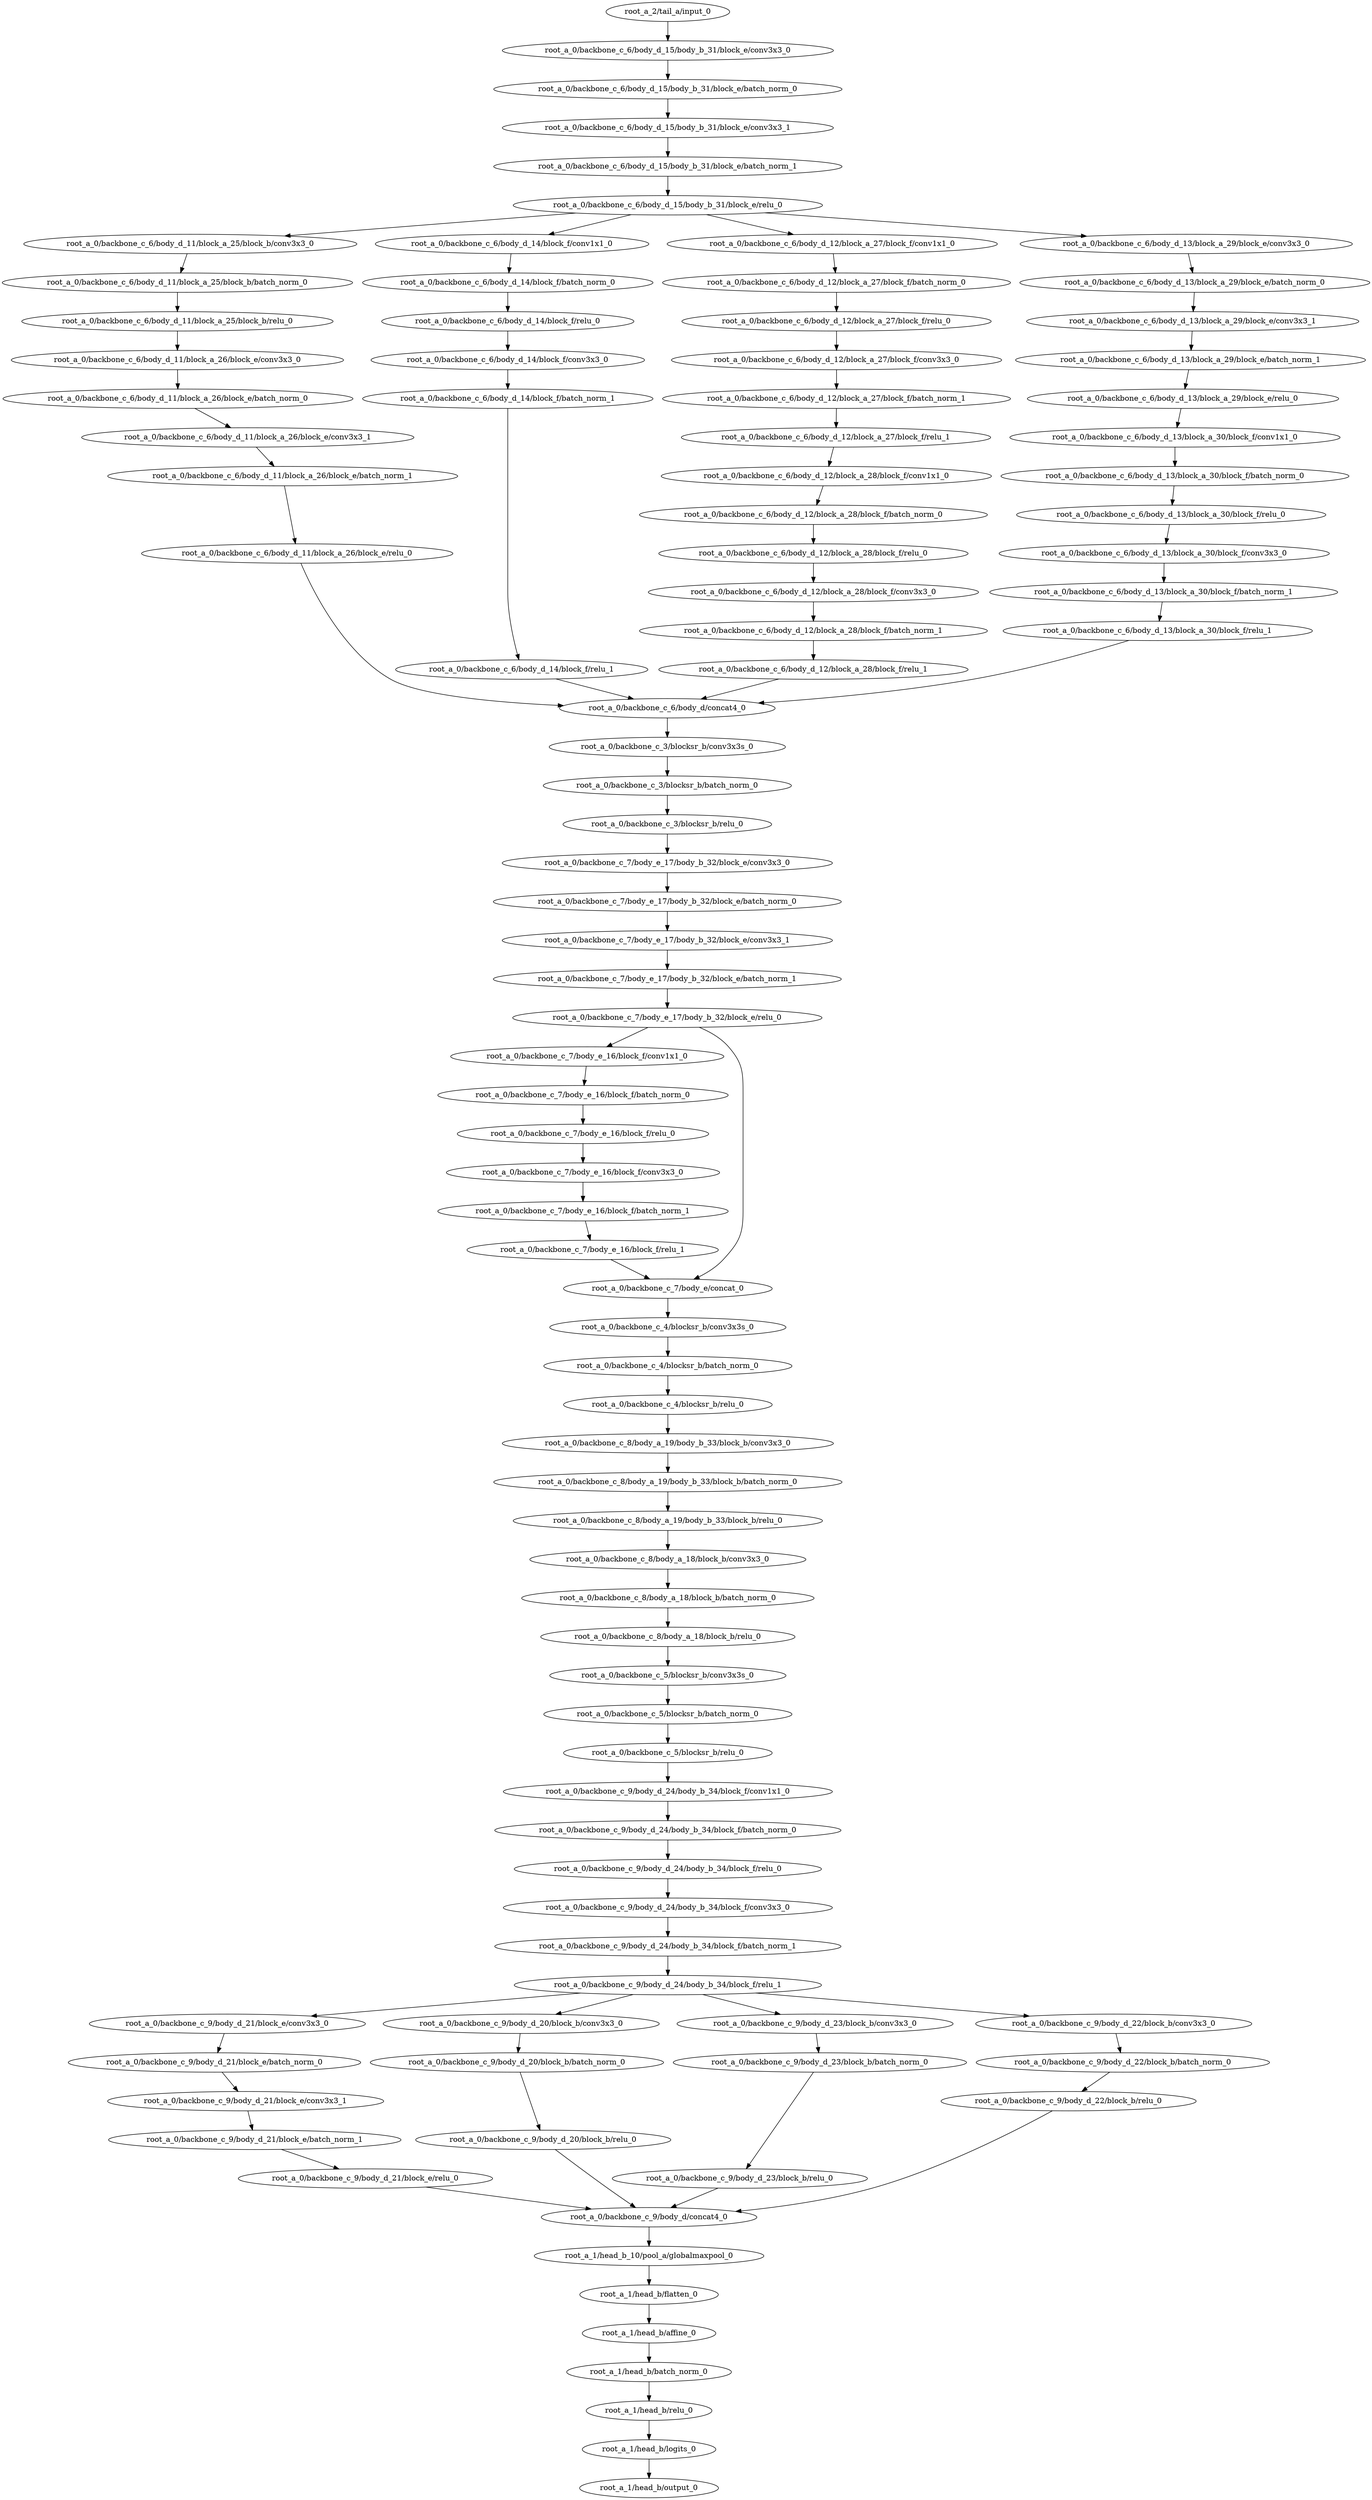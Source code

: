 digraph root_a {
	"root_a_2/tail_a/input_0"
	"root_a_0/backbone_c_6/body_d_15/body_b_31/block_e/conv3x3_0"
	"root_a_0/backbone_c_6/body_d_15/body_b_31/block_e/batch_norm_0"
	"root_a_0/backbone_c_6/body_d_15/body_b_31/block_e/conv3x3_1"
	"root_a_0/backbone_c_6/body_d_15/body_b_31/block_e/batch_norm_1"
	"root_a_0/backbone_c_6/body_d_15/body_b_31/block_e/relu_0"
	"root_a_0/backbone_c_6/body_d_11/block_a_25/block_b/conv3x3_0"
	"root_a_0/backbone_c_6/body_d_11/block_a_25/block_b/batch_norm_0"
	"root_a_0/backbone_c_6/body_d_11/block_a_25/block_b/relu_0"
	"root_a_0/backbone_c_6/body_d_11/block_a_26/block_e/conv3x3_0"
	"root_a_0/backbone_c_6/body_d_11/block_a_26/block_e/batch_norm_0"
	"root_a_0/backbone_c_6/body_d_11/block_a_26/block_e/conv3x3_1"
	"root_a_0/backbone_c_6/body_d_11/block_a_26/block_e/batch_norm_1"
	"root_a_0/backbone_c_6/body_d_11/block_a_26/block_e/relu_0"
	"root_a_0/backbone_c_6/body_d_14/block_f/conv1x1_0"
	"root_a_0/backbone_c_6/body_d_14/block_f/batch_norm_0"
	"root_a_0/backbone_c_6/body_d_14/block_f/relu_0"
	"root_a_0/backbone_c_6/body_d_14/block_f/conv3x3_0"
	"root_a_0/backbone_c_6/body_d_14/block_f/batch_norm_1"
	"root_a_0/backbone_c_6/body_d_14/block_f/relu_1"
	"root_a_0/backbone_c_6/body_d_12/block_a_27/block_f/conv1x1_0"
	"root_a_0/backbone_c_6/body_d_12/block_a_27/block_f/batch_norm_0"
	"root_a_0/backbone_c_6/body_d_12/block_a_27/block_f/relu_0"
	"root_a_0/backbone_c_6/body_d_12/block_a_27/block_f/conv3x3_0"
	"root_a_0/backbone_c_6/body_d_12/block_a_27/block_f/batch_norm_1"
	"root_a_0/backbone_c_6/body_d_12/block_a_27/block_f/relu_1"
	"root_a_0/backbone_c_6/body_d_12/block_a_28/block_f/conv1x1_0"
	"root_a_0/backbone_c_6/body_d_12/block_a_28/block_f/batch_norm_0"
	"root_a_0/backbone_c_6/body_d_12/block_a_28/block_f/relu_0"
	"root_a_0/backbone_c_6/body_d_12/block_a_28/block_f/conv3x3_0"
	"root_a_0/backbone_c_6/body_d_12/block_a_28/block_f/batch_norm_1"
	"root_a_0/backbone_c_6/body_d_12/block_a_28/block_f/relu_1"
	"root_a_0/backbone_c_6/body_d_13/block_a_29/block_e/conv3x3_0"
	"root_a_0/backbone_c_6/body_d_13/block_a_29/block_e/batch_norm_0"
	"root_a_0/backbone_c_6/body_d_13/block_a_29/block_e/conv3x3_1"
	"root_a_0/backbone_c_6/body_d_13/block_a_29/block_e/batch_norm_1"
	"root_a_0/backbone_c_6/body_d_13/block_a_29/block_e/relu_0"
	"root_a_0/backbone_c_6/body_d_13/block_a_30/block_f/conv1x1_0"
	"root_a_0/backbone_c_6/body_d_13/block_a_30/block_f/batch_norm_0"
	"root_a_0/backbone_c_6/body_d_13/block_a_30/block_f/relu_0"
	"root_a_0/backbone_c_6/body_d_13/block_a_30/block_f/conv3x3_0"
	"root_a_0/backbone_c_6/body_d_13/block_a_30/block_f/batch_norm_1"
	"root_a_0/backbone_c_6/body_d_13/block_a_30/block_f/relu_1"
	"root_a_0/backbone_c_6/body_d/concat4_0"
	"root_a_0/backbone_c_3/blocksr_b/conv3x3s_0"
	"root_a_0/backbone_c_3/blocksr_b/batch_norm_0"
	"root_a_0/backbone_c_3/blocksr_b/relu_0"
	"root_a_0/backbone_c_7/body_e_17/body_b_32/block_e/conv3x3_0"
	"root_a_0/backbone_c_7/body_e_17/body_b_32/block_e/batch_norm_0"
	"root_a_0/backbone_c_7/body_e_17/body_b_32/block_e/conv3x3_1"
	"root_a_0/backbone_c_7/body_e_17/body_b_32/block_e/batch_norm_1"
	"root_a_0/backbone_c_7/body_e_17/body_b_32/block_e/relu_0"
	"root_a_0/backbone_c_7/body_e_16/block_f/conv1x1_0"
	"root_a_0/backbone_c_7/body_e_16/block_f/batch_norm_0"
	"root_a_0/backbone_c_7/body_e_16/block_f/relu_0"
	"root_a_0/backbone_c_7/body_e_16/block_f/conv3x3_0"
	"root_a_0/backbone_c_7/body_e_16/block_f/batch_norm_1"
	"root_a_0/backbone_c_7/body_e_16/block_f/relu_1"
	"root_a_0/backbone_c_7/body_e/concat_0"
	"root_a_0/backbone_c_4/blocksr_b/conv3x3s_0"
	"root_a_0/backbone_c_4/blocksr_b/batch_norm_0"
	"root_a_0/backbone_c_4/blocksr_b/relu_0"
	"root_a_0/backbone_c_8/body_a_19/body_b_33/block_b/conv3x3_0"
	"root_a_0/backbone_c_8/body_a_19/body_b_33/block_b/batch_norm_0"
	"root_a_0/backbone_c_8/body_a_19/body_b_33/block_b/relu_0"
	"root_a_0/backbone_c_8/body_a_18/block_b/conv3x3_0"
	"root_a_0/backbone_c_8/body_a_18/block_b/batch_norm_0"
	"root_a_0/backbone_c_8/body_a_18/block_b/relu_0"
	"root_a_0/backbone_c_5/blocksr_b/conv3x3s_0"
	"root_a_0/backbone_c_5/blocksr_b/batch_norm_0"
	"root_a_0/backbone_c_5/blocksr_b/relu_0"
	"root_a_0/backbone_c_9/body_d_24/body_b_34/block_f/conv1x1_0"
	"root_a_0/backbone_c_9/body_d_24/body_b_34/block_f/batch_norm_0"
	"root_a_0/backbone_c_9/body_d_24/body_b_34/block_f/relu_0"
	"root_a_0/backbone_c_9/body_d_24/body_b_34/block_f/conv3x3_0"
	"root_a_0/backbone_c_9/body_d_24/body_b_34/block_f/batch_norm_1"
	"root_a_0/backbone_c_9/body_d_24/body_b_34/block_f/relu_1"
	"root_a_0/backbone_c_9/body_d_21/block_e/conv3x3_0"
	"root_a_0/backbone_c_9/body_d_21/block_e/batch_norm_0"
	"root_a_0/backbone_c_9/body_d_21/block_e/conv3x3_1"
	"root_a_0/backbone_c_9/body_d_21/block_e/batch_norm_1"
	"root_a_0/backbone_c_9/body_d_21/block_e/relu_0"
	"root_a_0/backbone_c_9/body_d_20/block_b/conv3x3_0"
	"root_a_0/backbone_c_9/body_d_20/block_b/batch_norm_0"
	"root_a_0/backbone_c_9/body_d_20/block_b/relu_0"
	"root_a_0/backbone_c_9/body_d_23/block_b/conv3x3_0"
	"root_a_0/backbone_c_9/body_d_23/block_b/batch_norm_0"
	"root_a_0/backbone_c_9/body_d_23/block_b/relu_0"
	"root_a_0/backbone_c_9/body_d_22/block_b/conv3x3_0"
	"root_a_0/backbone_c_9/body_d_22/block_b/batch_norm_0"
	"root_a_0/backbone_c_9/body_d_22/block_b/relu_0"
	"root_a_0/backbone_c_9/body_d/concat4_0"
	"root_a_1/head_b_10/pool_a/globalmaxpool_0"
	"root_a_1/head_b/flatten_0"
	"root_a_1/head_b/affine_0"
	"root_a_1/head_b/batch_norm_0"
	"root_a_1/head_b/relu_0"
	"root_a_1/head_b/logits_0"
	"root_a_1/head_b/output_0"

	"root_a_2/tail_a/input_0" -> "root_a_0/backbone_c_6/body_d_15/body_b_31/block_e/conv3x3_0"
	"root_a_0/backbone_c_6/body_d_15/body_b_31/block_e/conv3x3_0" -> "root_a_0/backbone_c_6/body_d_15/body_b_31/block_e/batch_norm_0"
	"root_a_0/backbone_c_6/body_d_15/body_b_31/block_e/batch_norm_0" -> "root_a_0/backbone_c_6/body_d_15/body_b_31/block_e/conv3x3_1"
	"root_a_0/backbone_c_6/body_d_15/body_b_31/block_e/conv3x3_1" -> "root_a_0/backbone_c_6/body_d_15/body_b_31/block_e/batch_norm_1"
	"root_a_0/backbone_c_6/body_d_15/body_b_31/block_e/batch_norm_1" -> "root_a_0/backbone_c_6/body_d_15/body_b_31/block_e/relu_0"
	"root_a_0/backbone_c_6/body_d_15/body_b_31/block_e/relu_0" -> "root_a_0/backbone_c_6/body_d_11/block_a_25/block_b/conv3x3_0"
	"root_a_0/backbone_c_6/body_d_11/block_a_25/block_b/conv3x3_0" -> "root_a_0/backbone_c_6/body_d_11/block_a_25/block_b/batch_norm_0"
	"root_a_0/backbone_c_6/body_d_11/block_a_25/block_b/batch_norm_0" -> "root_a_0/backbone_c_6/body_d_11/block_a_25/block_b/relu_0"
	"root_a_0/backbone_c_6/body_d_11/block_a_25/block_b/relu_0" -> "root_a_0/backbone_c_6/body_d_11/block_a_26/block_e/conv3x3_0"
	"root_a_0/backbone_c_6/body_d_11/block_a_26/block_e/conv3x3_0" -> "root_a_0/backbone_c_6/body_d_11/block_a_26/block_e/batch_norm_0"
	"root_a_0/backbone_c_6/body_d_11/block_a_26/block_e/batch_norm_0" -> "root_a_0/backbone_c_6/body_d_11/block_a_26/block_e/conv3x3_1"
	"root_a_0/backbone_c_6/body_d_11/block_a_26/block_e/conv3x3_1" -> "root_a_0/backbone_c_6/body_d_11/block_a_26/block_e/batch_norm_1"
	"root_a_0/backbone_c_6/body_d_11/block_a_26/block_e/batch_norm_1" -> "root_a_0/backbone_c_6/body_d_11/block_a_26/block_e/relu_0"
	"root_a_0/backbone_c_6/body_d_15/body_b_31/block_e/relu_0" -> "root_a_0/backbone_c_6/body_d_14/block_f/conv1x1_0"
	"root_a_0/backbone_c_6/body_d_14/block_f/conv1x1_0" -> "root_a_0/backbone_c_6/body_d_14/block_f/batch_norm_0"
	"root_a_0/backbone_c_6/body_d_14/block_f/batch_norm_0" -> "root_a_0/backbone_c_6/body_d_14/block_f/relu_0"
	"root_a_0/backbone_c_6/body_d_14/block_f/relu_0" -> "root_a_0/backbone_c_6/body_d_14/block_f/conv3x3_0"
	"root_a_0/backbone_c_6/body_d_14/block_f/conv3x3_0" -> "root_a_0/backbone_c_6/body_d_14/block_f/batch_norm_1"
	"root_a_0/backbone_c_6/body_d_14/block_f/batch_norm_1" -> "root_a_0/backbone_c_6/body_d_14/block_f/relu_1"
	"root_a_0/backbone_c_6/body_d_15/body_b_31/block_e/relu_0" -> "root_a_0/backbone_c_6/body_d_12/block_a_27/block_f/conv1x1_0"
	"root_a_0/backbone_c_6/body_d_12/block_a_27/block_f/conv1x1_0" -> "root_a_0/backbone_c_6/body_d_12/block_a_27/block_f/batch_norm_0"
	"root_a_0/backbone_c_6/body_d_12/block_a_27/block_f/batch_norm_0" -> "root_a_0/backbone_c_6/body_d_12/block_a_27/block_f/relu_0"
	"root_a_0/backbone_c_6/body_d_12/block_a_27/block_f/relu_0" -> "root_a_0/backbone_c_6/body_d_12/block_a_27/block_f/conv3x3_0"
	"root_a_0/backbone_c_6/body_d_12/block_a_27/block_f/conv3x3_0" -> "root_a_0/backbone_c_6/body_d_12/block_a_27/block_f/batch_norm_1"
	"root_a_0/backbone_c_6/body_d_12/block_a_27/block_f/batch_norm_1" -> "root_a_0/backbone_c_6/body_d_12/block_a_27/block_f/relu_1"
	"root_a_0/backbone_c_6/body_d_12/block_a_27/block_f/relu_1" -> "root_a_0/backbone_c_6/body_d_12/block_a_28/block_f/conv1x1_0"
	"root_a_0/backbone_c_6/body_d_12/block_a_28/block_f/conv1x1_0" -> "root_a_0/backbone_c_6/body_d_12/block_a_28/block_f/batch_norm_0"
	"root_a_0/backbone_c_6/body_d_12/block_a_28/block_f/batch_norm_0" -> "root_a_0/backbone_c_6/body_d_12/block_a_28/block_f/relu_0"
	"root_a_0/backbone_c_6/body_d_12/block_a_28/block_f/relu_0" -> "root_a_0/backbone_c_6/body_d_12/block_a_28/block_f/conv3x3_0"
	"root_a_0/backbone_c_6/body_d_12/block_a_28/block_f/conv3x3_0" -> "root_a_0/backbone_c_6/body_d_12/block_a_28/block_f/batch_norm_1"
	"root_a_0/backbone_c_6/body_d_12/block_a_28/block_f/batch_norm_1" -> "root_a_0/backbone_c_6/body_d_12/block_a_28/block_f/relu_1"
	"root_a_0/backbone_c_6/body_d_15/body_b_31/block_e/relu_0" -> "root_a_0/backbone_c_6/body_d_13/block_a_29/block_e/conv3x3_0"
	"root_a_0/backbone_c_6/body_d_13/block_a_29/block_e/conv3x3_0" -> "root_a_0/backbone_c_6/body_d_13/block_a_29/block_e/batch_norm_0"
	"root_a_0/backbone_c_6/body_d_13/block_a_29/block_e/batch_norm_0" -> "root_a_0/backbone_c_6/body_d_13/block_a_29/block_e/conv3x3_1"
	"root_a_0/backbone_c_6/body_d_13/block_a_29/block_e/conv3x3_1" -> "root_a_0/backbone_c_6/body_d_13/block_a_29/block_e/batch_norm_1"
	"root_a_0/backbone_c_6/body_d_13/block_a_29/block_e/batch_norm_1" -> "root_a_0/backbone_c_6/body_d_13/block_a_29/block_e/relu_0"
	"root_a_0/backbone_c_6/body_d_13/block_a_29/block_e/relu_0" -> "root_a_0/backbone_c_6/body_d_13/block_a_30/block_f/conv1x1_0"
	"root_a_0/backbone_c_6/body_d_13/block_a_30/block_f/conv1x1_0" -> "root_a_0/backbone_c_6/body_d_13/block_a_30/block_f/batch_norm_0"
	"root_a_0/backbone_c_6/body_d_13/block_a_30/block_f/batch_norm_0" -> "root_a_0/backbone_c_6/body_d_13/block_a_30/block_f/relu_0"
	"root_a_0/backbone_c_6/body_d_13/block_a_30/block_f/relu_0" -> "root_a_0/backbone_c_6/body_d_13/block_a_30/block_f/conv3x3_0"
	"root_a_0/backbone_c_6/body_d_13/block_a_30/block_f/conv3x3_0" -> "root_a_0/backbone_c_6/body_d_13/block_a_30/block_f/batch_norm_1"
	"root_a_0/backbone_c_6/body_d_13/block_a_30/block_f/batch_norm_1" -> "root_a_0/backbone_c_6/body_d_13/block_a_30/block_f/relu_1"
	"root_a_0/backbone_c_6/body_d_11/block_a_26/block_e/relu_0" -> "root_a_0/backbone_c_6/body_d/concat4_0"
	"root_a_0/backbone_c_6/body_d_14/block_f/relu_1" -> "root_a_0/backbone_c_6/body_d/concat4_0"
	"root_a_0/backbone_c_6/body_d_12/block_a_28/block_f/relu_1" -> "root_a_0/backbone_c_6/body_d/concat4_0"
	"root_a_0/backbone_c_6/body_d_13/block_a_30/block_f/relu_1" -> "root_a_0/backbone_c_6/body_d/concat4_0"
	"root_a_0/backbone_c_6/body_d/concat4_0" -> "root_a_0/backbone_c_3/blocksr_b/conv3x3s_0"
	"root_a_0/backbone_c_3/blocksr_b/conv3x3s_0" -> "root_a_0/backbone_c_3/blocksr_b/batch_norm_0"
	"root_a_0/backbone_c_3/blocksr_b/batch_norm_0" -> "root_a_0/backbone_c_3/blocksr_b/relu_0"
	"root_a_0/backbone_c_3/blocksr_b/relu_0" -> "root_a_0/backbone_c_7/body_e_17/body_b_32/block_e/conv3x3_0"
	"root_a_0/backbone_c_7/body_e_17/body_b_32/block_e/conv3x3_0" -> "root_a_0/backbone_c_7/body_e_17/body_b_32/block_e/batch_norm_0"
	"root_a_0/backbone_c_7/body_e_17/body_b_32/block_e/batch_norm_0" -> "root_a_0/backbone_c_7/body_e_17/body_b_32/block_e/conv3x3_1"
	"root_a_0/backbone_c_7/body_e_17/body_b_32/block_e/conv3x3_1" -> "root_a_0/backbone_c_7/body_e_17/body_b_32/block_e/batch_norm_1"
	"root_a_0/backbone_c_7/body_e_17/body_b_32/block_e/batch_norm_1" -> "root_a_0/backbone_c_7/body_e_17/body_b_32/block_e/relu_0"
	"root_a_0/backbone_c_7/body_e_17/body_b_32/block_e/relu_0" -> "root_a_0/backbone_c_7/body_e_16/block_f/conv1x1_0"
	"root_a_0/backbone_c_7/body_e_16/block_f/conv1x1_0" -> "root_a_0/backbone_c_7/body_e_16/block_f/batch_norm_0"
	"root_a_0/backbone_c_7/body_e_16/block_f/batch_norm_0" -> "root_a_0/backbone_c_7/body_e_16/block_f/relu_0"
	"root_a_0/backbone_c_7/body_e_16/block_f/relu_0" -> "root_a_0/backbone_c_7/body_e_16/block_f/conv3x3_0"
	"root_a_0/backbone_c_7/body_e_16/block_f/conv3x3_0" -> "root_a_0/backbone_c_7/body_e_16/block_f/batch_norm_1"
	"root_a_0/backbone_c_7/body_e_16/block_f/batch_norm_1" -> "root_a_0/backbone_c_7/body_e_16/block_f/relu_1"
	"root_a_0/backbone_c_7/body_e_17/body_b_32/block_e/relu_0" -> "root_a_0/backbone_c_7/body_e/concat_0"
	"root_a_0/backbone_c_7/body_e_16/block_f/relu_1" -> "root_a_0/backbone_c_7/body_e/concat_0"
	"root_a_0/backbone_c_7/body_e/concat_0" -> "root_a_0/backbone_c_4/blocksr_b/conv3x3s_0"
	"root_a_0/backbone_c_4/blocksr_b/conv3x3s_0" -> "root_a_0/backbone_c_4/blocksr_b/batch_norm_0"
	"root_a_0/backbone_c_4/blocksr_b/batch_norm_0" -> "root_a_0/backbone_c_4/blocksr_b/relu_0"
	"root_a_0/backbone_c_4/blocksr_b/relu_0" -> "root_a_0/backbone_c_8/body_a_19/body_b_33/block_b/conv3x3_0"
	"root_a_0/backbone_c_8/body_a_19/body_b_33/block_b/conv3x3_0" -> "root_a_0/backbone_c_8/body_a_19/body_b_33/block_b/batch_norm_0"
	"root_a_0/backbone_c_8/body_a_19/body_b_33/block_b/batch_norm_0" -> "root_a_0/backbone_c_8/body_a_19/body_b_33/block_b/relu_0"
	"root_a_0/backbone_c_8/body_a_19/body_b_33/block_b/relu_0" -> "root_a_0/backbone_c_8/body_a_18/block_b/conv3x3_0"
	"root_a_0/backbone_c_8/body_a_18/block_b/conv3x3_0" -> "root_a_0/backbone_c_8/body_a_18/block_b/batch_norm_0"
	"root_a_0/backbone_c_8/body_a_18/block_b/batch_norm_0" -> "root_a_0/backbone_c_8/body_a_18/block_b/relu_0"
	"root_a_0/backbone_c_8/body_a_18/block_b/relu_0" -> "root_a_0/backbone_c_5/blocksr_b/conv3x3s_0"
	"root_a_0/backbone_c_5/blocksr_b/conv3x3s_0" -> "root_a_0/backbone_c_5/blocksr_b/batch_norm_0"
	"root_a_0/backbone_c_5/blocksr_b/batch_norm_0" -> "root_a_0/backbone_c_5/blocksr_b/relu_0"
	"root_a_0/backbone_c_5/blocksr_b/relu_0" -> "root_a_0/backbone_c_9/body_d_24/body_b_34/block_f/conv1x1_0"
	"root_a_0/backbone_c_9/body_d_24/body_b_34/block_f/conv1x1_0" -> "root_a_0/backbone_c_9/body_d_24/body_b_34/block_f/batch_norm_0"
	"root_a_0/backbone_c_9/body_d_24/body_b_34/block_f/batch_norm_0" -> "root_a_0/backbone_c_9/body_d_24/body_b_34/block_f/relu_0"
	"root_a_0/backbone_c_9/body_d_24/body_b_34/block_f/relu_0" -> "root_a_0/backbone_c_9/body_d_24/body_b_34/block_f/conv3x3_0"
	"root_a_0/backbone_c_9/body_d_24/body_b_34/block_f/conv3x3_0" -> "root_a_0/backbone_c_9/body_d_24/body_b_34/block_f/batch_norm_1"
	"root_a_0/backbone_c_9/body_d_24/body_b_34/block_f/batch_norm_1" -> "root_a_0/backbone_c_9/body_d_24/body_b_34/block_f/relu_1"
	"root_a_0/backbone_c_9/body_d_24/body_b_34/block_f/relu_1" -> "root_a_0/backbone_c_9/body_d_21/block_e/conv3x3_0"
	"root_a_0/backbone_c_9/body_d_21/block_e/conv3x3_0" -> "root_a_0/backbone_c_9/body_d_21/block_e/batch_norm_0"
	"root_a_0/backbone_c_9/body_d_21/block_e/batch_norm_0" -> "root_a_0/backbone_c_9/body_d_21/block_e/conv3x3_1"
	"root_a_0/backbone_c_9/body_d_21/block_e/conv3x3_1" -> "root_a_0/backbone_c_9/body_d_21/block_e/batch_norm_1"
	"root_a_0/backbone_c_9/body_d_21/block_e/batch_norm_1" -> "root_a_0/backbone_c_9/body_d_21/block_e/relu_0"
	"root_a_0/backbone_c_9/body_d_24/body_b_34/block_f/relu_1" -> "root_a_0/backbone_c_9/body_d_20/block_b/conv3x3_0"
	"root_a_0/backbone_c_9/body_d_20/block_b/conv3x3_0" -> "root_a_0/backbone_c_9/body_d_20/block_b/batch_norm_0"
	"root_a_0/backbone_c_9/body_d_20/block_b/batch_norm_0" -> "root_a_0/backbone_c_9/body_d_20/block_b/relu_0"
	"root_a_0/backbone_c_9/body_d_24/body_b_34/block_f/relu_1" -> "root_a_0/backbone_c_9/body_d_23/block_b/conv3x3_0"
	"root_a_0/backbone_c_9/body_d_23/block_b/conv3x3_0" -> "root_a_0/backbone_c_9/body_d_23/block_b/batch_norm_0"
	"root_a_0/backbone_c_9/body_d_23/block_b/batch_norm_0" -> "root_a_0/backbone_c_9/body_d_23/block_b/relu_0"
	"root_a_0/backbone_c_9/body_d_24/body_b_34/block_f/relu_1" -> "root_a_0/backbone_c_9/body_d_22/block_b/conv3x3_0"
	"root_a_0/backbone_c_9/body_d_22/block_b/conv3x3_0" -> "root_a_0/backbone_c_9/body_d_22/block_b/batch_norm_0"
	"root_a_0/backbone_c_9/body_d_22/block_b/batch_norm_0" -> "root_a_0/backbone_c_9/body_d_22/block_b/relu_0"
	"root_a_0/backbone_c_9/body_d_21/block_e/relu_0" -> "root_a_0/backbone_c_9/body_d/concat4_0"
	"root_a_0/backbone_c_9/body_d_20/block_b/relu_0" -> "root_a_0/backbone_c_9/body_d/concat4_0"
	"root_a_0/backbone_c_9/body_d_23/block_b/relu_0" -> "root_a_0/backbone_c_9/body_d/concat4_0"
	"root_a_0/backbone_c_9/body_d_22/block_b/relu_0" -> "root_a_0/backbone_c_9/body_d/concat4_0"
	"root_a_0/backbone_c_9/body_d/concat4_0" -> "root_a_1/head_b_10/pool_a/globalmaxpool_0"
	"root_a_1/head_b_10/pool_a/globalmaxpool_0" -> "root_a_1/head_b/flatten_0"
	"root_a_1/head_b/flatten_0" -> "root_a_1/head_b/affine_0"
	"root_a_1/head_b/affine_0" -> "root_a_1/head_b/batch_norm_0"
	"root_a_1/head_b/batch_norm_0" -> "root_a_1/head_b/relu_0"
	"root_a_1/head_b/relu_0" -> "root_a_1/head_b/logits_0"
	"root_a_1/head_b/logits_0" -> "root_a_1/head_b/output_0"

}